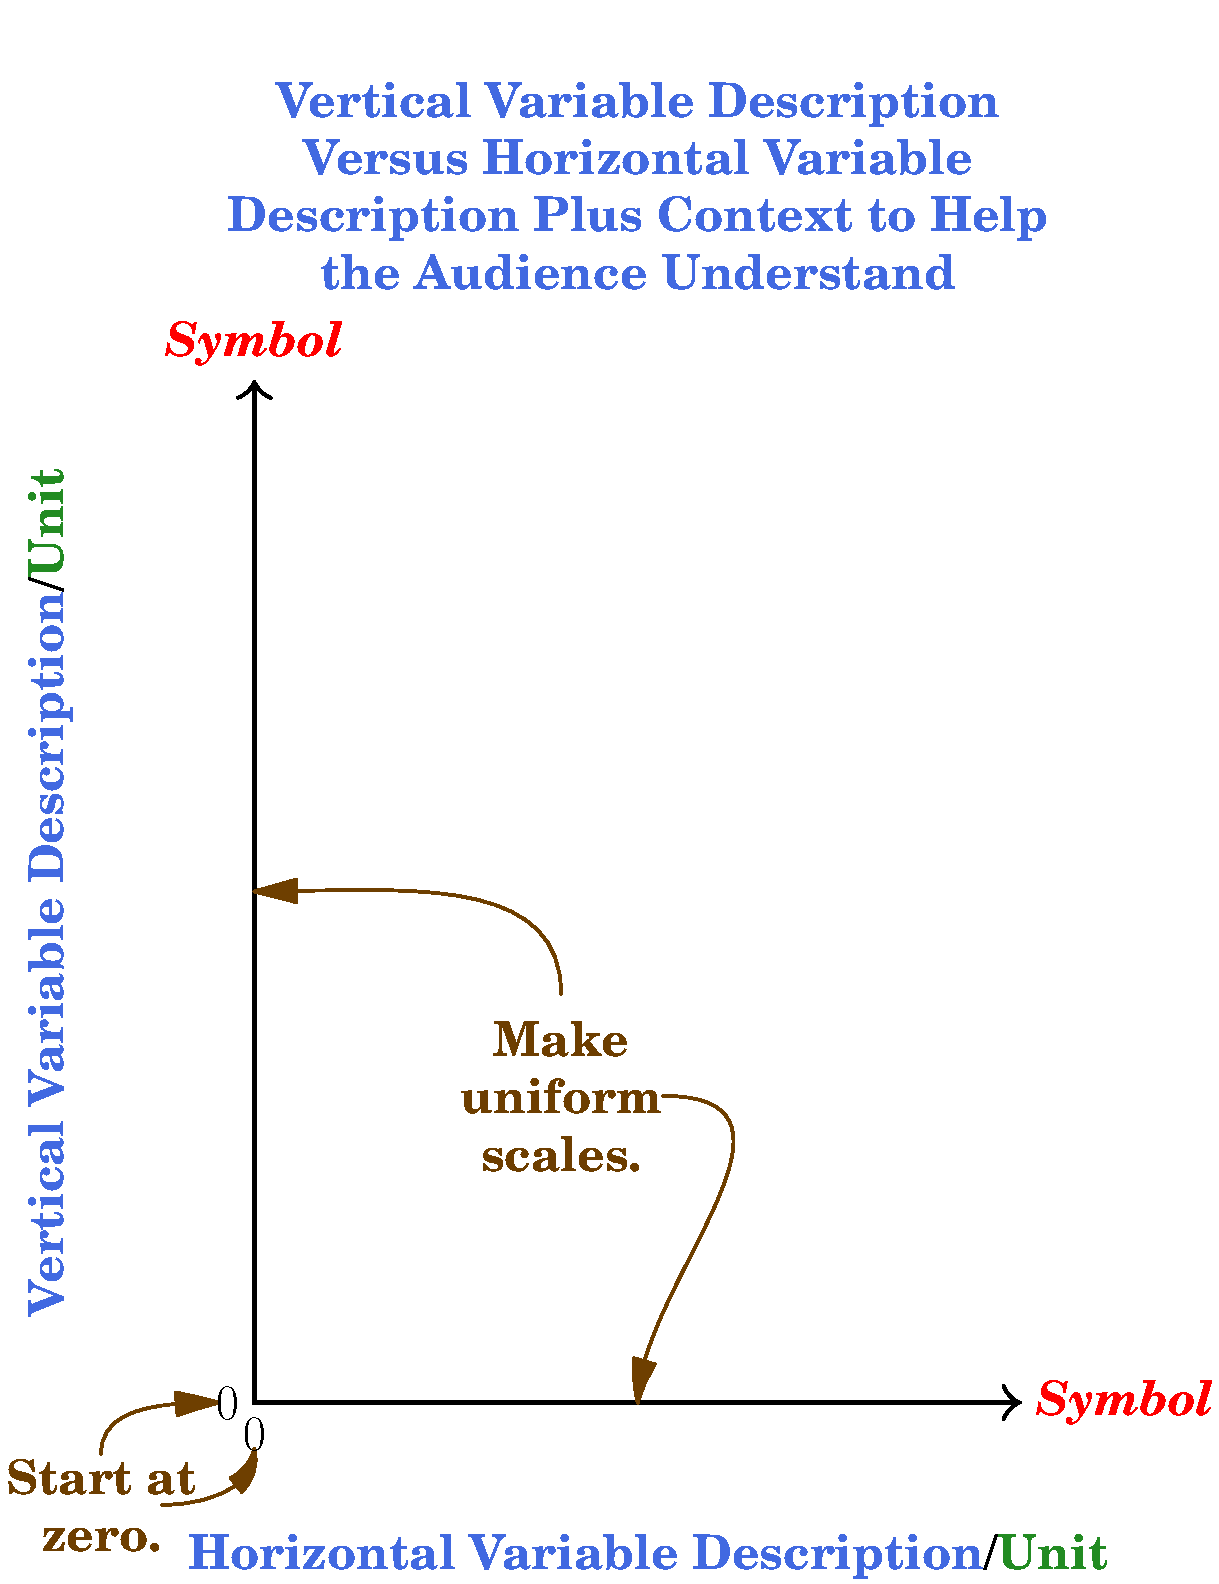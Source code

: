 real page_width = 8.5 inch;
real page_height = 11 inch;
real font_size = 24pt;
pen base_p = NewCenturySchoolBook(series="bx")+fontsize(font_size);
pen axis_p = base_p+linewidth(2.0)+black;
pen annotation_p = base_p+linewidth(1.4)+cmyk(0,41,82,56); // sepia
real ymax = 10;
real xmax = 7.5;
real char_height = font_size;
real char_width = font_size*0.8;
pair start_at_zero = (-1.5,-1);
pair make_uniform_scales = (3,3);

usepackage("xcolor", options="usenames,dvipsnames,svgnames,x11names");
texpreamble("\colorlet{description}{RoyalBlue} \colorlet{unit}{ForestGreen} \colorlet{symbol}{red}"); 
size(page_width, page_height, keepAspect=true);


draw((0,ymax)--(0,0)--(xmax,0), axis_p, Arrows(TeXHead));

label("\begin{minipage}[t][3em][c]{4em}\centering{Start at zero.}\end{minipage}", start_at_zero, annotation_p);
label("$0$", (0,0), W, axis_p);
label("$0$", (0,0), S, axis_p);
draw((start_at_zero+(0,.5)){up}..{right}(-0.35,0), annotation_p, Arrow);
draw((start_at_zero+(.6,0)){right}..{up}(0,-0.45), annotation_p, Arrow);

label("\begin{minipage}[t][3em][c]{7em}\centering{Make uniform scales.}\end{minipage}", make_uniform_scales, annotation_p);

draw((make_uniform_scales+(0,1)){up}..{left}(0,ymax/2), annotation_p, Arrow);
draw((make_uniform_scales+(1,0)){right}..{down}(xmax/2,0), annotation_p, Arrow);

label("\textcolor{description}{Horizontal Variable Description}\textcolor{black}{/}\textcolor{unit}{Unit}",(xmax/2+.1,-1.5), annotation_p);
label("\textcolor{symbol}{\textit{Symbol}}", (xmax,0), E, annotation_p);

label(rotate(90)*"\textcolor{description}{Vertical Variable Description}\textcolor{black}{/}\textcolor{unit}{Unit}", (-2,ymax/2), annotation_p);
label("\textcolor{symbol}{\textit{Symbol}}", (0,ymax), N, annotation_p);

label("\color{description}\begin{minipage}[t][2.5in][c]{6in}\centering{Vertical Variable Description Versus Horizontal Variable Description Plus Context to Help the Audience Understand}\end{minipage}", (xmax/2,ymax), N, annotation_p);
